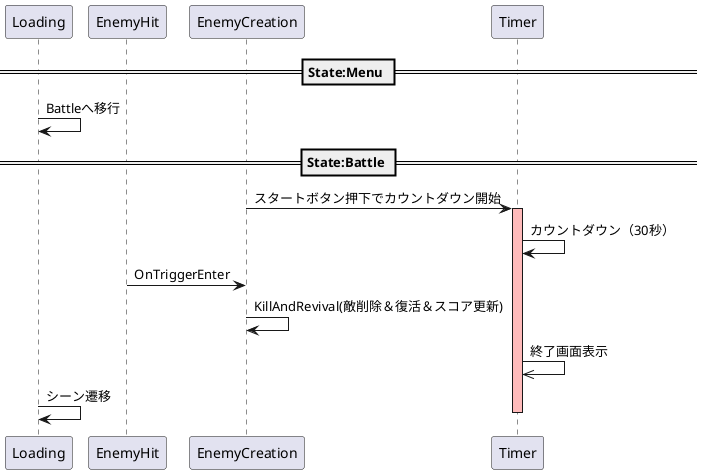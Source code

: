 @startuml

participant Loading as ld
participant EnemyHit as eh
participant EnemyCreation as ec
participant Timer as tm

' participant is as ec

== State:Menu ==

' alt　あそぶ
'     ld ->  : あそぶ
' else きゃらをみる    
'     ld ->  : マウス入力
' end

ld -> ld : Battleへ移行

== State:Battle ==

ec -> tm: スタートボタン押下でカウントダウン開始
activate tm #FFBBBB
tm -> tm :カウントダウン（30秒）

eh -> ec : OnTriggerEnter
ec -> ec : KillAndRevival(敵削除＆復活＆スコア更新)

tm ->> tm : 終了画面表示
ld -> ld :シーン遷移

deactivate tm

@enduml